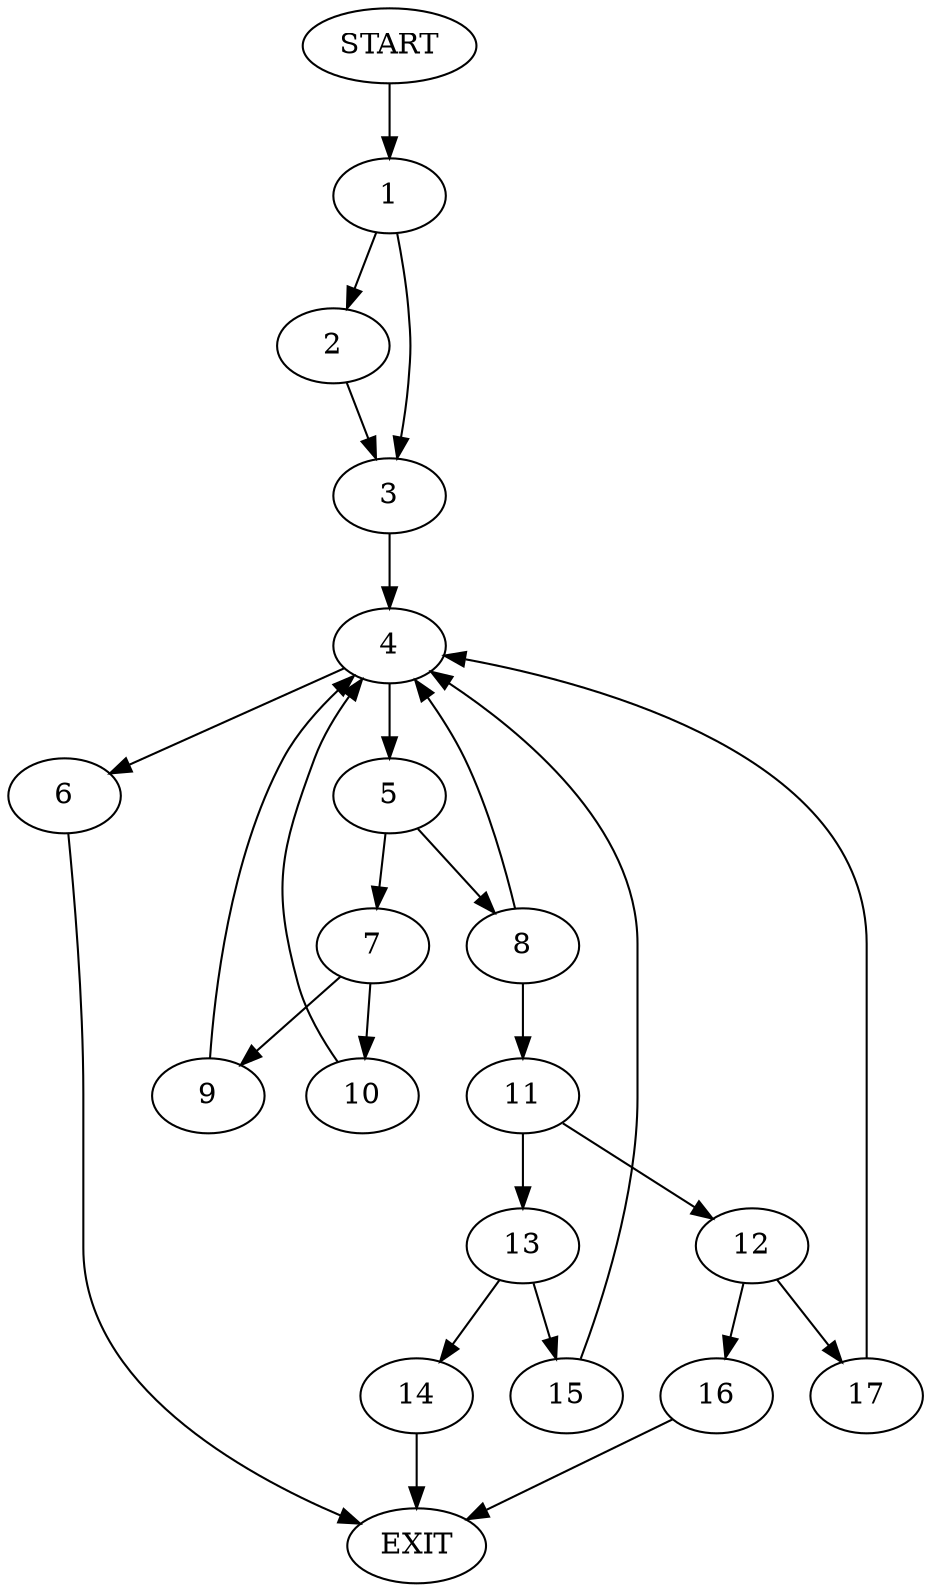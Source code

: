 digraph {
0 [label="START"]
18 [label="EXIT"]
0 -> 1
1 -> 2
1 -> 3
3 -> 4
2 -> 3
4 -> 5
4 -> 6
6 -> 18
5 -> 7
5 -> 8
7 -> 9
7 -> 10
8 -> 4
8 -> 11
9 -> 4
10 -> 4
11 -> 12
11 -> 13
13 -> 14
13 -> 15
12 -> 16
12 -> 17
16 -> 18
17 -> 4
14 -> 18
15 -> 4
}
